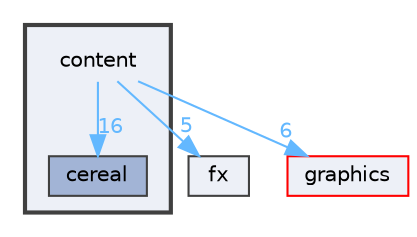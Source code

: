 digraph "content"
{
 // LATEX_PDF_SIZE
  bgcolor="transparent";
  edge [fontname=Helvetica,fontsize=10,labelfontname=Helvetica,labelfontsize=10];
  node [fontname=Helvetica,fontsize=10,shape=box,height=0.2,width=0.4];
  compound=true
  subgraph clusterdir_9c069a2336cfd446496c25258e848904 {
    graph [ bgcolor="#edf0f7", pencolor="grey25", label="", fontname=Helvetica,fontsize=10 style="filled,bold", URL="dir_9c069a2336cfd446496c25258e848904.html",tooltip=""]
    dir_9c069a2336cfd446496c25258e848904 [shape=plaintext, label="content"];
  dir_debd09941fc2b91212ee446c84c7d6ad [label="cereal", fillcolor="#a2b4d6", color="grey25", style="filled", URL="dir_debd09941fc2b91212ee446c84c7d6ad.html",tooltip=""];
  }
  dir_d4bca68bd7b5866353fb03661a783feb [label="fx", fillcolor="#edf0f7", color="grey25", style="filled", URL="dir_d4bca68bd7b5866353fb03661a783feb.html",tooltip=""];
  dir_e79632891301b850df87e9c0030293fa [label="graphics", fillcolor="#edf0f7", color="red", style="filled", URL="dir_e79632891301b850df87e9c0030293fa.html",tooltip=""];
  dir_9c069a2336cfd446496c25258e848904->dir_d4bca68bd7b5866353fb03661a783feb [headlabel="5", labeldistance=1.5 headhref="dir_000001_000005.html" href="dir_000001_000005.html" color="steelblue1" fontcolor="steelblue1"];
  dir_9c069a2336cfd446496c25258e848904->dir_debd09941fc2b91212ee446c84c7d6ad [headlabel="16", labeldistance=1.5 headhref="dir_000001_000000.html" href="dir_000001_000000.html" color="steelblue1" fontcolor="steelblue1"];
  dir_9c069a2336cfd446496c25258e848904->dir_e79632891301b850df87e9c0030293fa [headlabel="6", labeldistance=1.5 headhref="dir_000001_000006.html" href="dir_000001_000006.html" color="steelblue1" fontcolor="steelblue1"];
}
